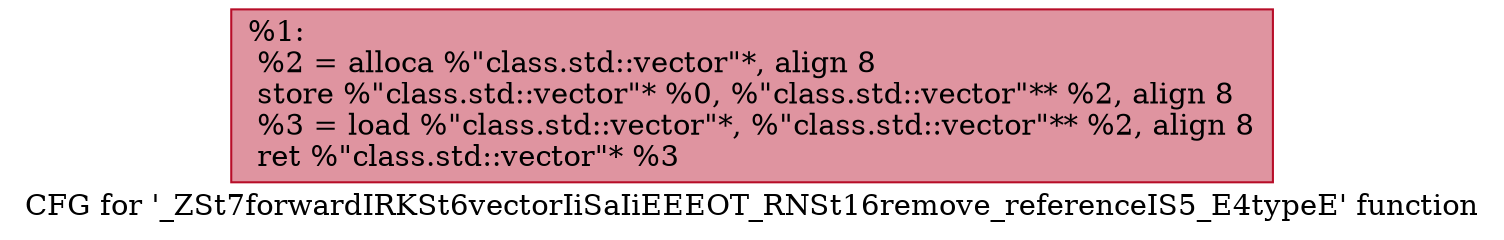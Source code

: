 digraph "CFG for '_ZSt7forwardIRKSt6vectorIiSaIiEEEOT_RNSt16remove_referenceIS5_E4typeE' function" {
	label="CFG for '_ZSt7forwardIRKSt6vectorIiSaIiEEEOT_RNSt16remove_referenceIS5_E4typeE' function";

	Node0x559aeaaf5e30 [shape=record,color="#b70d28ff", style=filled, fillcolor="#b70d2870",label="{%1:\l  %2 = alloca %\"class.std::vector\"*, align 8\l  store %\"class.std::vector\"* %0, %\"class.std::vector\"** %2, align 8\l  %3 = load %\"class.std::vector\"*, %\"class.std::vector\"** %2, align 8\l  ret %\"class.std::vector\"* %3\l}"];
}
